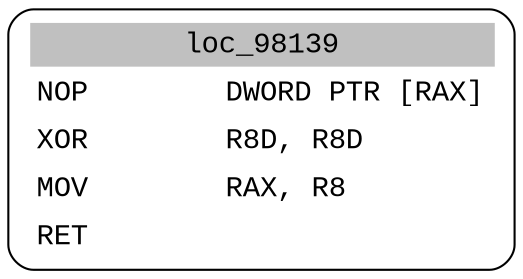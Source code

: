 digraph asm_graph {
1941 [
shape="Mrecord" fontname="Courier New"label =<<table border="0" cellborder="0" cellpadding="3"><tr><td align="center" colspan="2" bgcolor="grey">loc_98139</td></tr><tr><td align="left">NOP        DWORD PTR [RAX]</td></tr><tr><td align="left">XOR        R8D, R8D</td></tr><tr><td align="left">MOV        RAX, R8</td></tr><tr><td align="left">RET        </td></tr></table>> ];
}